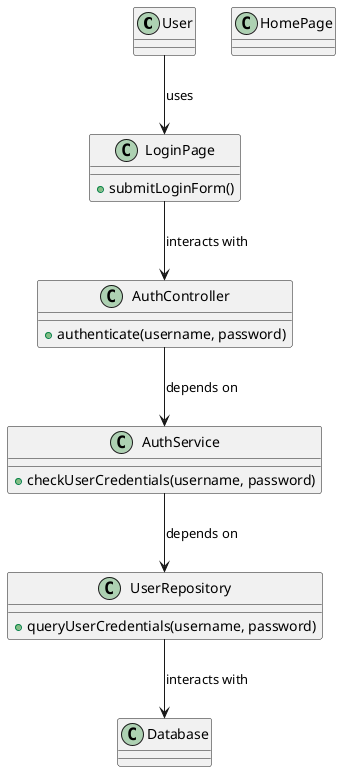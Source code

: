 @startuml
class User {
}

class LoginPage {
  +submitLoginForm()
}

class HomePage {
}

class AuthController {
  +authenticate(username, password)
}

class AuthService {
  +checkUserCredentials(username, password)
}

class UserRepository {
  +queryUserCredentials(username, password)
}

class Database {
}

User --> LoginPage : uses
LoginPage --> AuthController : interacts with
AuthController --> AuthService : depends on
AuthService --> UserRepository : depends on
UserRepository --> Database : interacts with
@enduml
